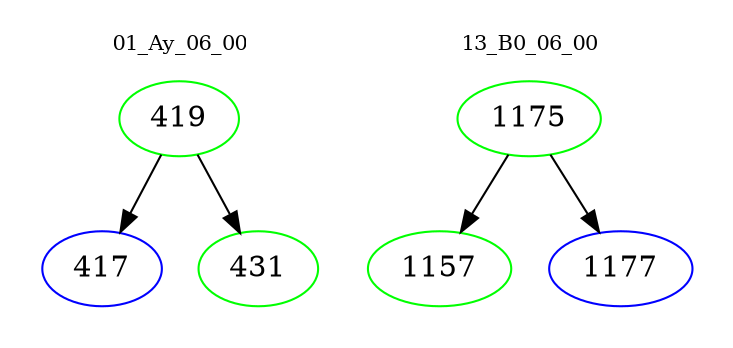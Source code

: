 digraph{
subgraph cluster_0 {
color = white
label = "01_Ay_06_00";
fontsize=10;
T0_419 [label="419", color="green"]
T0_419 -> T0_417 [color="black"]
T0_417 [label="417", color="blue"]
T0_419 -> T0_431 [color="black"]
T0_431 [label="431", color="green"]
}
subgraph cluster_1 {
color = white
label = "13_B0_06_00";
fontsize=10;
T1_1175 [label="1175", color="green"]
T1_1175 -> T1_1157 [color="black"]
T1_1157 [label="1157", color="green"]
T1_1175 -> T1_1177 [color="black"]
T1_1177 [label="1177", color="blue"]
}
}
